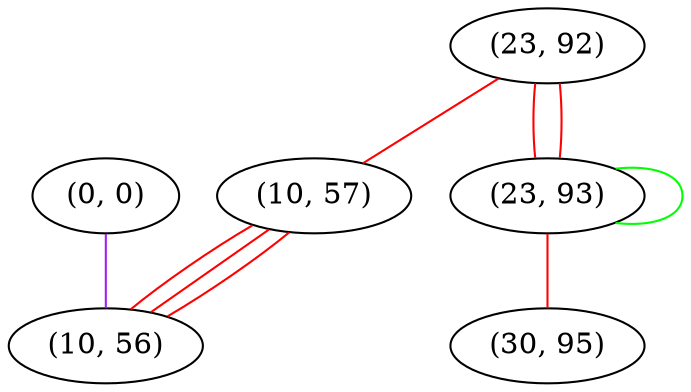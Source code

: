 graph "" {
"(0, 0)";
"(23, 92)";
"(23, 93)";
"(10, 57)";
"(10, 56)";
"(30, 95)";
"(0, 0)" -- "(10, 56)"  [color=purple, key=0, weight=4];
"(23, 92)" -- "(23, 93)"  [color=red, key=0, weight=1];
"(23, 92)" -- "(23, 93)"  [color=red, key=1, weight=1];
"(23, 92)" -- "(10, 57)"  [color=red, key=0, weight=1];
"(23, 93)" -- "(23, 93)"  [color=green, key=0, weight=2];
"(23, 93)" -- "(30, 95)"  [color=red, key=0, weight=1];
"(10, 57)" -- "(10, 56)"  [color=red, key=0, weight=1];
"(10, 57)" -- "(10, 56)"  [color=red, key=1, weight=1];
"(10, 57)" -- "(10, 56)"  [color=red, key=2, weight=1];
}
